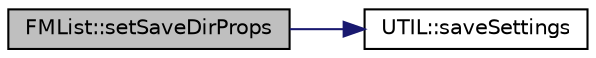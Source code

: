 digraph "FMList::setSaveDirProps"
{
 // INTERACTIVE_SVG=YES
 // LATEX_PDF_SIZE
  edge [fontname="Helvetica",fontsize="10",labelfontname="Helvetica",labelfontsize="10"];
  node [fontname="Helvetica",fontsize="10",shape=record];
  rankdir="LR";
  Node168 [label="FMList::setSaveDirProps",height=0.2,width=0.4,color="black", fillcolor="grey75", style="filled", fontcolor="black",tooltip=" "];
  Node168 -> Node169 [color="midnightblue",fontsize="10",style="solid",fontname="Helvetica"];
  Node169 [label="UTIL::saveSettings",height=0.2,width=0.4,color="black", fillcolor="white", style="filled",URL="$namespace_u_t_i_l.html#a6ac14410332c9d6f7ec133816c74ccca",tooltip=" "];
}
